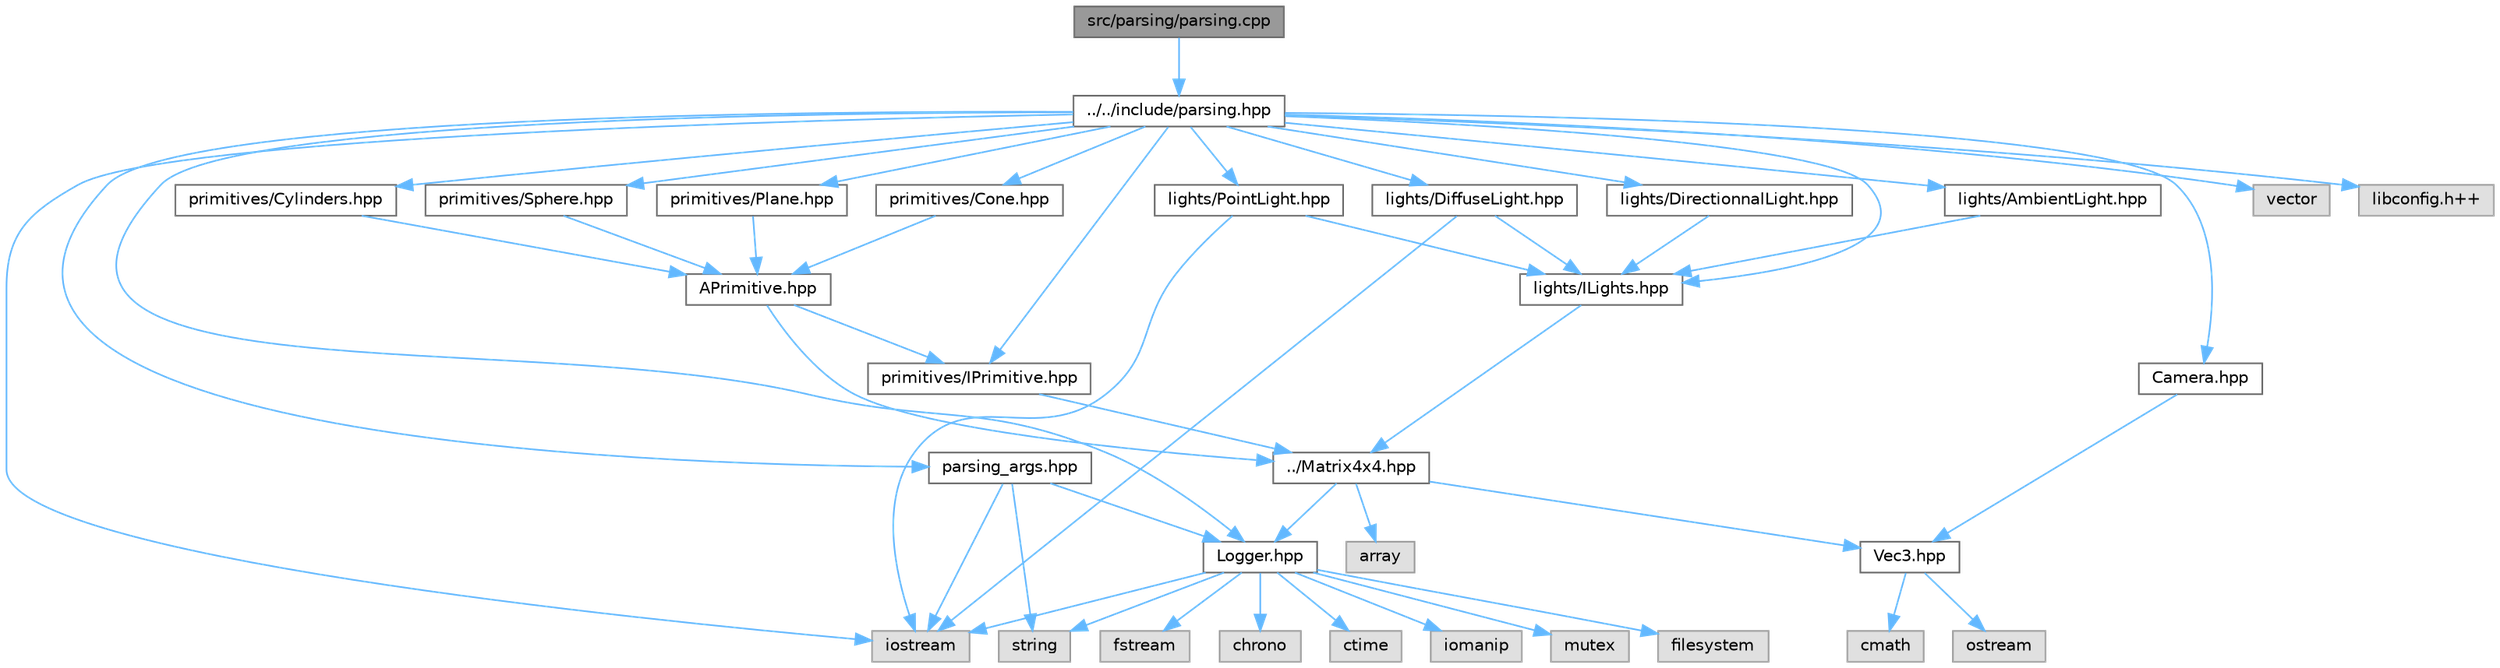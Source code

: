 digraph "src/parsing/parsing.cpp"
{
 // LATEX_PDF_SIZE
  bgcolor="transparent";
  edge [fontname=Helvetica,fontsize=10,labelfontname=Helvetica,labelfontsize=10];
  node [fontname=Helvetica,fontsize=10,shape=box,height=0.2,width=0.4];
  Node1 [id="Node000001",label="src/parsing/parsing.cpp",height=0.2,width=0.4,color="gray40", fillcolor="grey60", style="filled", fontcolor="black",tooltip="parsing class definition"];
  Node1 -> Node2 [id="edge1_Node000001_Node000002",color="steelblue1",style="solid",tooltip=" "];
  Node2 [id="Node000002",label="../../include/parsing.hpp",height=0.2,width=0.4,color="grey40", fillcolor="white", style="filled",URL="$parsing_8hpp.html",tooltip="parsing class"];
  Node2 -> Node3 [id="edge2_Node000002_Node000003",color="steelblue1",style="solid",tooltip=" "];
  Node3 [id="Node000003",label="iostream",height=0.2,width=0.4,color="grey60", fillcolor="#E0E0E0", style="filled",tooltip=" "];
  Node2 -> Node4 [id="edge3_Node000002_Node000004",color="steelblue1",style="solid",tooltip=" "];
  Node4 [id="Node000004",label="vector",height=0.2,width=0.4,color="grey60", fillcolor="#E0E0E0", style="filled",tooltip=" "];
  Node2 -> Node5 [id="edge4_Node000002_Node000005",color="steelblue1",style="solid",tooltip=" "];
  Node5 [id="Node000005",label="libconfig.h++",height=0.2,width=0.4,color="grey60", fillcolor="#E0E0E0", style="filled",tooltip=" "];
  Node2 -> Node6 [id="edge5_Node000002_Node000006",color="steelblue1",style="solid",tooltip=" "];
  Node6 [id="Node000006",label="Logger.hpp",height=0.2,width=0.4,color="grey40", fillcolor="white", style="filled",URL="$Logger_8hpp.html",tooltip="logger class"];
  Node6 -> Node3 [id="edge6_Node000006_Node000003",color="steelblue1",style="solid",tooltip=" "];
  Node6 -> Node7 [id="edge7_Node000006_Node000007",color="steelblue1",style="solid",tooltip=" "];
  Node7 [id="Node000007",label="fstream",height=0.2,width=0.4,color="grey60", fillcolor="#E0E0E0", style="filled",tooltip=" "];
  Node6 -> Node8 [id="edge8_Node000006_Node000008",color="steelblue1",style="solid",tooltip=" "];
  Node8 [id="Node000008",label="chrono",height=0.2,width=0.4,color="grey60", fillcolor="#E0E0E0", style="filled",tooltip=" "];
  Node6 -> Node9 [id="edge9_Node000006_Node000009",color="steelblue1",style="solid",tooltip=" "];
  Node9 [id="Node000009",label="ctime",height=0.2,width=0.4,color="grey60", fillcolor="#E0E0E0", style="filled",tooltip=" "];
  Node6 -> Node10 [id="edge10_Node000006_Node000010",color="steelblue1",style="solid",tooltip=" "];
  Node10 [id="Node000010",label="iomanip",height=0.2,width=0.4,color="grey60", fillcolor="#E0E0E0", style="filled",tooltip=" "];
  Node6 -> Node11 [id="edge11_Node000006_Node000011",color="steelblue1",style="solid",tooltip=" "];
  Node11 [id="Node000011",label="mutex",height=0.2,width=0.4,color="grey60", fillcolor="#E0E0E0", style="filled",tooltip=" "];
  Node6 -> Node12 [id="edge12_Node000006_Node000012",color="steelblue1",style="solid",tooltip=" "];
  Node12 [id="Node000012",label="string",height=0.2,width=0.4,color="grey60", fillcolor="#E0E0E0", style="filled",tooltip=" "];
  Node6 -> Node13 [id="edge13_Node000006_Node000013",color="steelblue1",style="solid",tooltip=" "];
  Node13 [id="Node000013",label="filesystem",height=0.2,width=0.4,color="grey60", fillcolor="#E0E0E0", style="filled",tooltip=" "];
  Node2 -> Node14 [id="edge14_Node000002_Node000014",color="steelblue1",style="solid",tooltip=" "];
  Node14 [id="Node000014",label="Camera.hpp",height=0.2,width=0.4,color="grey40", fillcolor="white", style="filled",URL="$Camera_8hpp.html",tooltip="camera class"];
  Node14 -> Node15 [id="edge15_Node000014_Node000015",color="steelblue1",style="solid",tooltip=" "];
  Node15 [id="Node000015",label="Vec3.hpp",height=0.2,width=0.4,color="grey40", fillcolor="white", style="filled",URL="$Vec3_8hpp.html",tooltip="3 dimensions vector class"];
  Node15 -> Node16 [id="edge16_Node000015_Node000016",color="steelblue1",style="solid",tooltip=" "];
  Node16 [id="Node000016",label="cmath",height=0.2,width=0.4,color="grey60", fillcolor="#E0E0E0", style="filled",tooltip=" "];
  Node15 -> Node17 [id="edge17_Node000015_Node000017",color="steelblue1",style="solid",tooltip=" "];
  Node17 [id="Node000017",label="ostream",height=0.2,width=0.4,color="grey60", fillcolor="#E0E0E0", style="filled",tooltip=" "];
  Node2 -> Node18 [id="edge18_Node000002_Node000018",color="steelblue1",style="solid",tooltip=" "];
  Node18 [id="Node000018",label="lights/ILights.hpp",height=0.2,width=0.4,color="grey40", fillcolor="white", style="filled",URL="$ILights_8hpp.html",tooltip="light interface"];
  Node18 -> Node19 [id="edge19_Node000018_Node000019",color="steelblue1",style="solid",tooltip=" "];
  Node19 [id="Node000019",label="../Matrix4x4.hpp",height=0.2,width=0.4,color="grey40", fillcolor="white", style="filled",URL="$Matrix4x4_8hpp.html",tooltip="matrix class"];
  Node19 -> Node15 [id="edge20_Node000019_Node000015",color="steelblue1",style="solid",tooltip=" "];
  Node19 -> Node20 [id="edge21_Node000019_Node000020",color="steelblue1",style="solid",tooltip=" "];
  Node20 [id="Node000020",label="array",height=0.2,width=0.4,color="grey60", fillcolor="#E0E0E0", style="filled",tooltip=" "];
  Node19 -> Node6 [id="edge22_Node000019_Node000006",color="steelblue1",style="solid",tooltip=" "];
  Node2 -> Node21 [id="edge23_Node000002_Node000021",color="steelblue1",style="solid",tooltip=" "];
  Node21 [id="Node000021",label="lights/AmbientLight.hpp",height=0.2,width=0.4,color="grey40", fillcolor="white", style="filled",URL="$AmbientLight_8hpp_source.html",tooltip=" "];
  Node21 -> Node18 [id="edge24_Node000021_Node000018",color="steelblue1",style="solid",tooltip=" "];
  Node2 -> Node22 [id="edge25_Node000002_Node000022",color="steelblue1",style="solid",tooltip=" "];
  Node22 [id="Node000022",label="lights/DiffuseLight.hpp",height=0.2,width=0.4,color="grey40", fillcolor="white", style="filled",URL="$DiffuseLight_8hpp.html",tooltip=" "];
  Node22 -> Node3 [id="edge26_Node000022_Node000003",color="steelblue1",style="solid",tooltip=" "];
  Node22 -> Node18 [id="edge27_Node000022_Node000018",color="steelblue1",style="solid",tooltip=" "];
  Node2 -> Node23 [id="edge28_Node000002_Node000023",color="steelblue1",style="solid",tooltip=" "];
  Node23 [id="Node000023",label="lights/PointLight.hpp",height=0.2,width=0.4,color="grey40", fillcolor="white", style="filled",URL="$PointLight_8hpp_source.html",tooltip=" "];
  Node23 -> Node3 [id="edge29_Node000023_Node000003",color="steelblue1",style="solid",tooltip=" "];
  Node23 -> Node18 [id="edge30_Node000023_Node000018",color="steelblue1",style="solid",tooltip=" "];
  Node2 -> Node24 [id="edge31_Node000002_Node000024",color="steelblue1",style="solid",tooltip=" "];
  Node24 [id="Node000024",label="lights/DirectionnalLight.hpp",height=0.2,width=0.4,color="grey40", fillcolor="white", style="filled",URL="$DirectionnalLight_8hpp.html",tooltip=" "];
  Node24 -> Node18 [id="edge32_Node000024_Node000018",color="steelblue1",style="solid",tooltip=" "];
  Node2 -> Node25 [id="edge33_Node000002_Node000025",color="steelblue1",style="solid",tooltip=" "];
  Node25 [id="Node000025",label="primitives/IPrimitive.hpp",height=0.2,width=0.4,color="grey40", fillcolor="white", style="filled",URL="$IPrimitive_8hpp.html",tooltip="primitive interface"];
  Node25 -> Node19 [id="edge34_Node000025_Node000019",color="steelblue1",style="solid",tooltip=" "];
  Node2 -> Node26 [id="edge35_Node000002_Node000026",color="steelblue1",style="solid",tooltip=" "];
  Node26 [id="Node000026",label="primitives/Sphere.hpp",height=0.2,width=0.4,color="grey40", fillcolor="white", style="filled",URL="$Sphere_8hpp.html",tooltip="sphere class"];
  Node26 -> Node27 [id="edge36_Node000026_Node000027",color="steelblue1",style="solid",tooltip=" "];
  Node27 [id="Node000027",label="APrimitive.hpp",height=0.2,width=0.4,color="grey40", fillcolor="white", style="filled",URL="$APrimitive_8hpp.html",tooltip=" "];
  Node27 -> Node25 [id="edge37_Node000027_Node000025",color="steelblue1",style="solid",tooltip=" "];
  Node27 -> Node19 [id="edge38_Node000027_Node000019",color="steelblue1",style="solid",tooltip=" "];
  Node2 -> Node28 [id="edge39_Node000002_Node000028",color="steelblue1",style="solid",tooltip=" "];
  Node28 [id="Node000028",label="primitives/Plane.hpp",height=0.2,width=0.4,color="grey40", fillcolor="white", style="filled",URL="$Plane_8hpp.html",tooltip="plane class"];
  Node28 -> Node27 [id="edge40_Node000028_Node000027",color="steelblue1",style="solid",tooltip=" "];
  Node2 -> Node29 [id="edge41_Node000002_Node000029",color="steelblue1",style="solid",tooltip=" "];
  Node29 [id="Node000029",label="parsing_args.hpp",height=0.2,width=0.4,color="grey40", fillcolor="white", style="filled",URL="$parsing__args_8hpp.html",tooltip=" "];
  Node29 -> Node3 [id="edge42_Node000029_Node000003",color="steelblue1",style="solid",tooltip=" "];
  Node29 -> Node12 [id="edge43_Node000029_Node000012",color="steelblue1",style="solid",tooltip=" "];
  Node29 -> Node6 [id="edge44_Node000029_Node000006",color="steelblue1",style="solid",tooltip=" "];
  Node2 -> Node30 [id="edge45_Node000002_Node000030",color="steelblue1",style="solid",tooltip=" "];
  Node30 [id="Node000030",label="primitives/Cone.hpp",height=0.2,width=0.4,color="grey40", fillcolor="white", style="filled",URL="$Cone_8hpp.html",tooltip=" "];
  Node30 -> Node27 [id="edge46_Node000030_Node000027",color="steelblue1",style="solid",tooltip=" "];
  Node2 -> Node31 [id="edge47_Node000002_Node000031",color="steelblue1",style="solid",tooltip=" "];
  Node31 [id="Node000031",label="primitives/Cylinders.hpp",height=0.2,width=0.4,color="grey40", fillcolor="white", style="filled",URL="$Cylinders_8hpp.html",tooltip="Cylinders class."];
  Node31 -> Node27 [id="edge48_Node000031_Node000027",color="steelblue1",style="solid",tooltip=" "];
}
